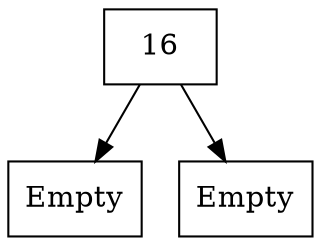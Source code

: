 digraph G {
    /* edge [label=0]; */
    graph [ranksep=0.5];
    0 [shape=record, label="{{16}}"];
    2 [shape=record, label="{{Empty}}"];
    1 [shape=record, label="{{Empty}}"];
    0 -> 2;
    0 -> 1;
}
